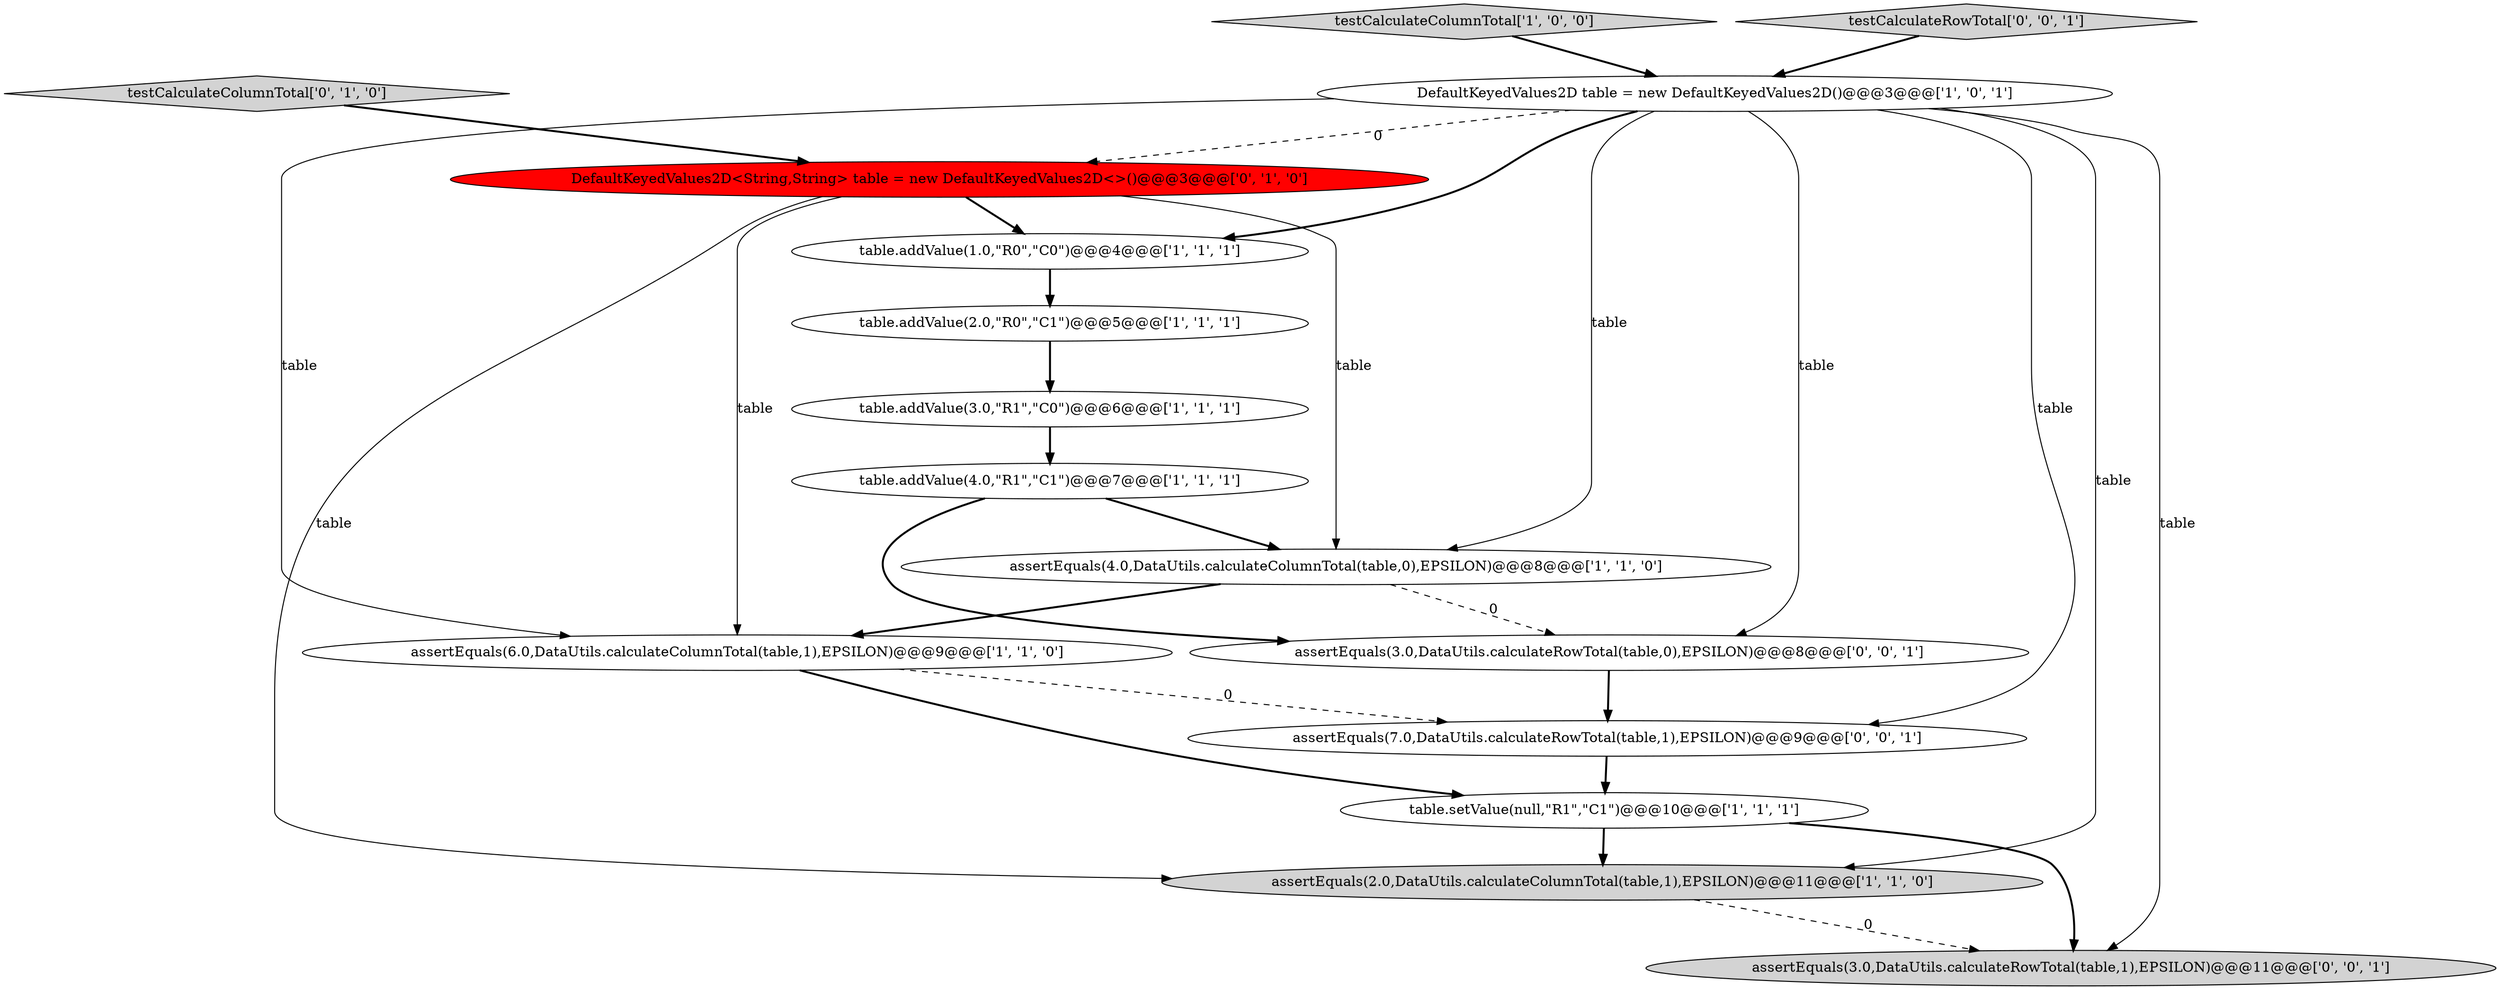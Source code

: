 digraph {
10 [style = filled, label = "DefaultKeyedValues2D<String,String> table = new DefaultKeyedValues2D<>()@@@3@@@['0', '1', '0']", fillcolor = red, shape = ellipse image = "AAA1AAABBB2BBB"];
2 [style = filled, label = "testCalculateColumnTotal['1', '0', '0']", fillcolor = lightgray, shape = diamond image = "AAA0AAABBB1BBB"];
5 [style = filled, label = "table.setValue(null,\"R1\",\"C1\")@@@10@@@['1', '1', '1']", fillcolor = white, shape = ellipse image = "AAA0AAABBB1BBB"];
8 [style = filled, label = "table.addValue(4.0,\"R1\",\"C1\")@@@7@@@['1', '1', '1']", fillcolor = white, shape = ellipse image = "AAA0AAABBB1BBB"];
9 [style = filled, label = "assertEquals(6.0,DataUtils.calculateColumnTotal(table,1),EPSILON)@@@9@@@['1', '1', '0']", fillcolor = white, shape = ellipse image = "AAA0AAABBB1BBB"];
13 [style = filled, label = "testCalculateRowTotal['0', '0', '1']", fillcolor = lightgray, shape = diamond image = "AAA0AAABBB3BBB"];
14 [style = filled, label = "assertEquals(7.0,DataUtils.calculateRowTotal(table,1),EPSILON)@@@9@@@['0', '0', '1']", fillcolor = white, shape = ellipse image = "AAA0AAABBB3BBB"];
15 [style = filled, label = "assertEquals(3.0,DataUtils.calculateRowTotal(table,1),EPSILON)@@@11@@@['0', '0', '1']", fillcolor = lightgray, shape = ellipse image = "AAA0AAABBB3BBB"];
0 [style = filled, label = "table.addValue(3.0,\"R1\",\"C0\")@@@6@@@['1', '1', '1']", fillcolor = white, shape = ellipse image = "AAA0AAABBB1BBB"];
6 [style = filled, label = "table.addValue(1.0,\"R0\",\"C0\")@@@4@@@['1', '1', '1']", fillcolor = white, shape = ellipse image = "AAA0AAABBB1BBB"];
11 [style = filled, label = "testCalculateColumnTotal['0', '1', '0']", fillcolor = lightgray, shape = diamond image = "AAA0AAABBB2BBB"];
4 [style = filled, label = "table.addValue(2.0,\"R0\",\"C1\")@@@5@@@['1', '1', '1']", fillcolor = white, shape = ellipse image = "AAA0AAABBB1BBB"];
1 [style = filled, label = "assertEquals(4.0,DataUtils.calculateColumnTotal(table,0),EPSILON)@@@8@@@['1', '1', '0']", fillcolor = white, shape = ellipse image = "AAA0AAABBB1BBB"];
7 [style = filled, label = "DefaultKeyedValues2D table = new DefaultKeyedValues2D()@@@3@@@['1', '0', '1']", fillcolor = white, shape = ellipse image = "AAA0AAABBB1BBB"];
12 [style = filled, label = "assertEquals(3.0,DataUtils.calculateRowTotal(table,0),EPSILON)@@@8@@@['0', '0', '1']", fillcolor = white, shape = ellipse image = "AAA0AAABBB3BBB"];
3 [style = filled, label = "assertEquals(2.0,DataUtils.calculateColumnTotal(table,1),EPSILON)@@@11@@@['1', '1', '0']", fillcolor = lightgray, shape = ellipse image = "AAA0AAABBB1BBB"];
5->3 [style = bold, label=""];
7->14 [style = solid, label="table"];
10->9 [style = solid, label="table"];
10->1 [style = solid, label="table"];
5->15 [style = bold, label=""];
10->6 [style = bold, label=""];
1->9 [style = bold, label=""];
4->0 [style = bold, label=""];
10->3 [style = solid, label="table"];
8->1 [style = bold, label=""];
1->12 [style = dashed, label="0"];
6->4 [style = bold, label=""];
7->3 [style = solid, label="table"];
9->14 [style = dashed, label="0"];
7->9 [style = solid, label="table"];
11->10 [style = bold, label=""];
13->7 [style = bold, label=""];
7->6 [style = bold, label=""];
12->14 [style = bold, label=""];
0->8 [style = bold, label=""];
9->5 [style = bold, label=""];
3->15 [style = dashed, label="0"];
7->10 [style = dashed, label="0"];
7->1 [style = solid, label="table"];
7->15 [style = solid, label="table"];
2->7 [style = bold, label=""];
7->12 [style = solid, label="table"];
8->12 [style = bold, label=""];
14->5 [style = bold, label=""];
}
